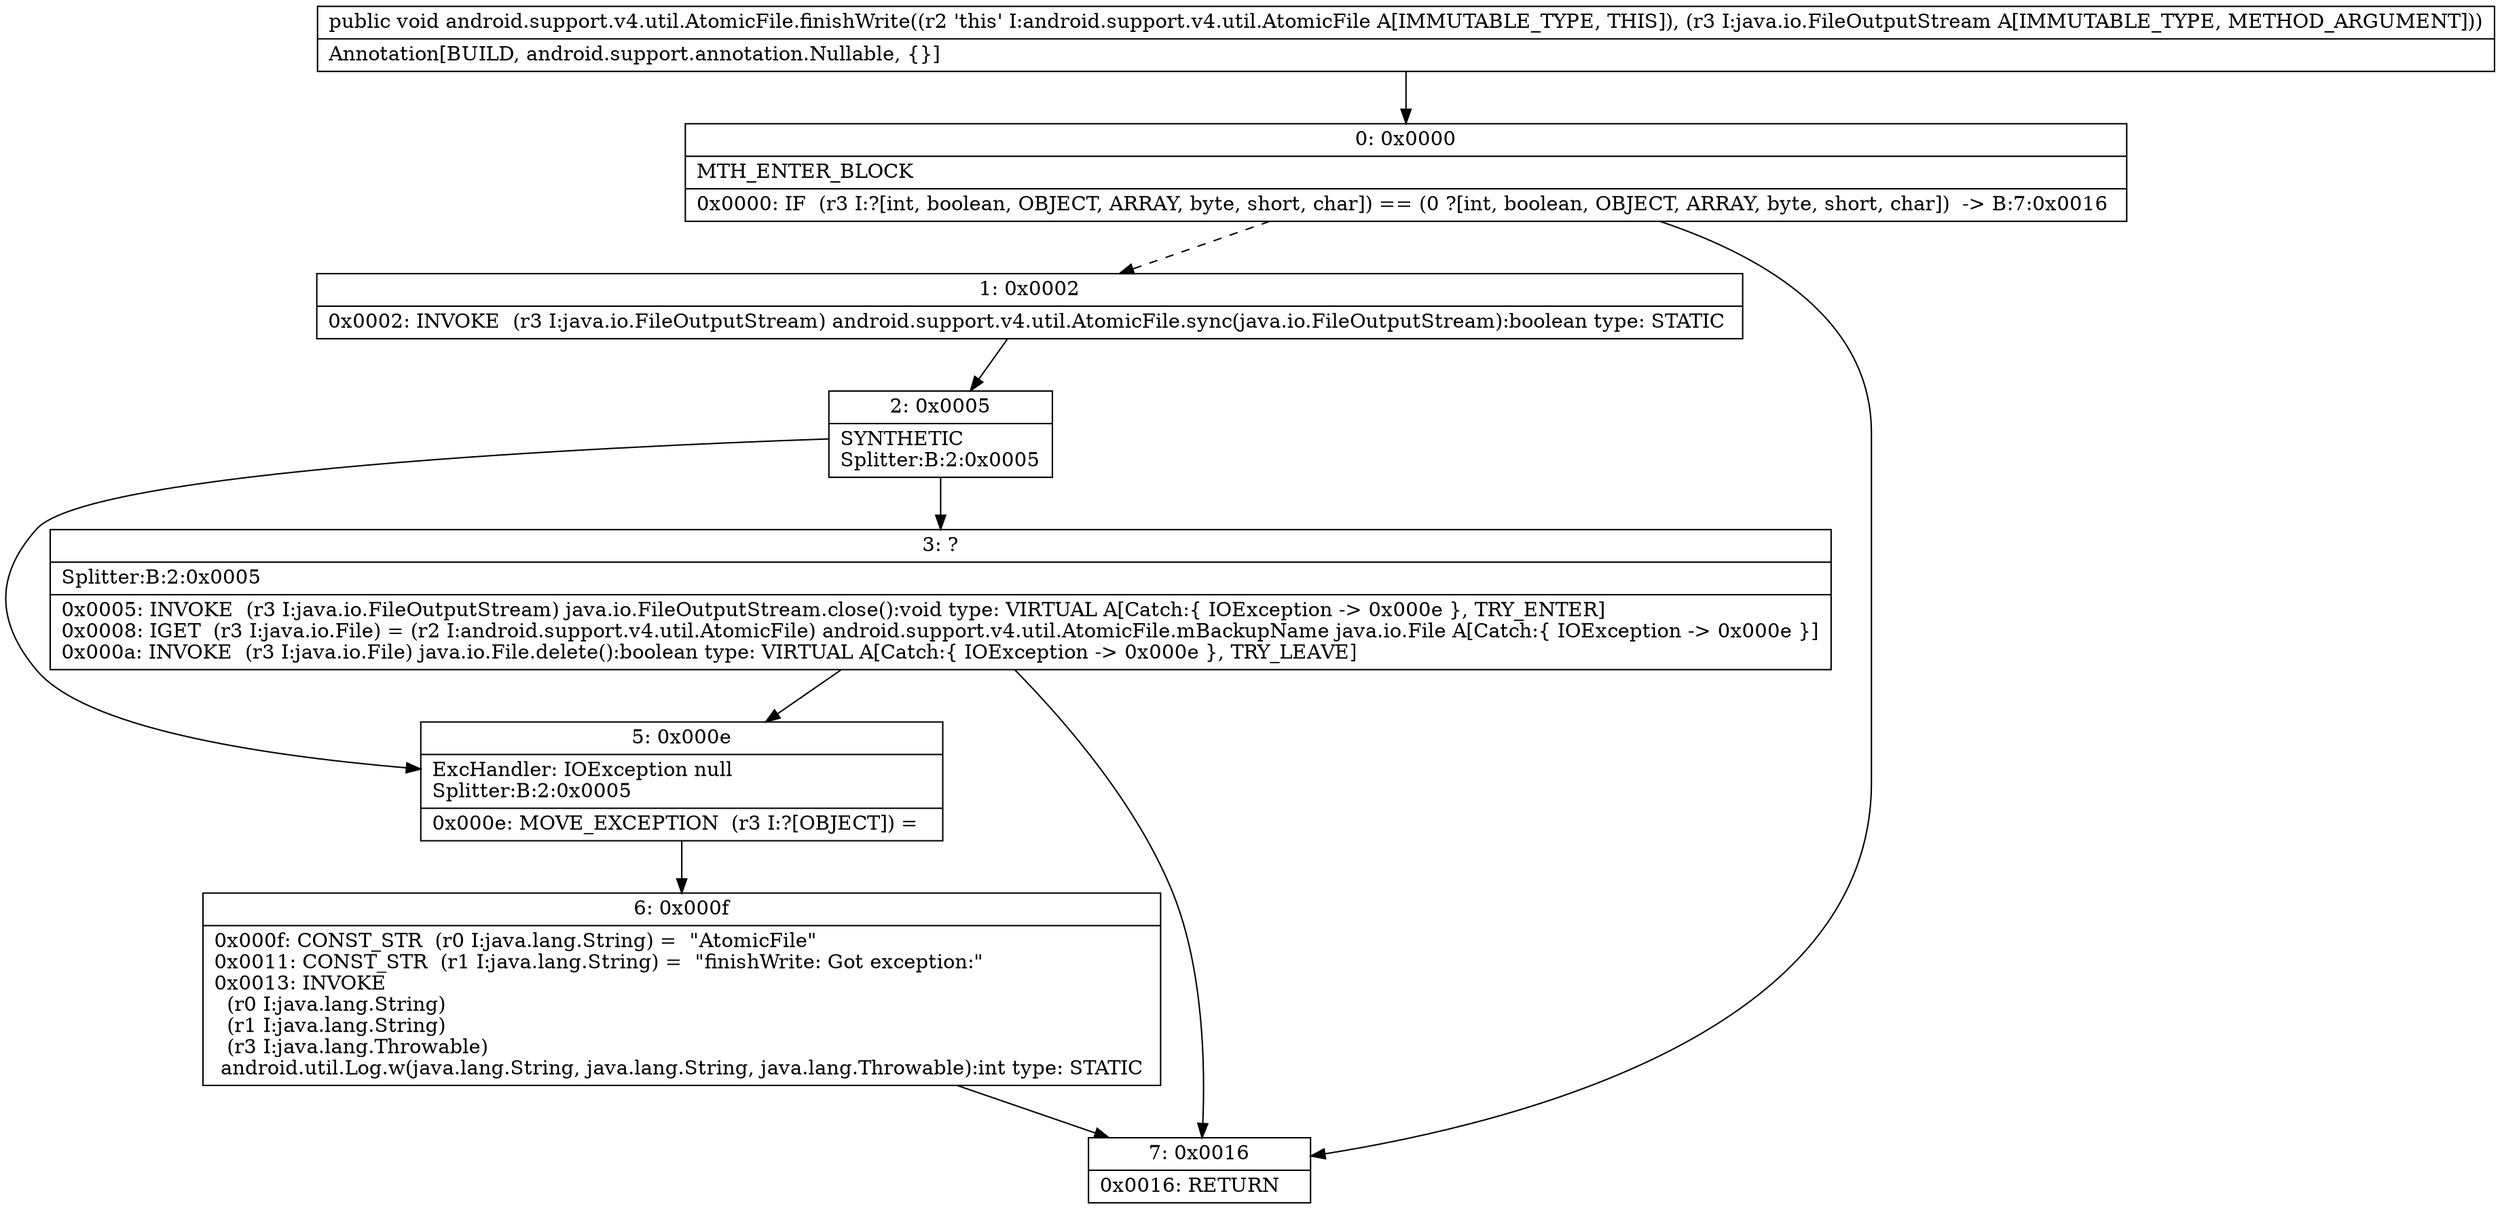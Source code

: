 digraph "CFG forandroid.support.v4.util.AtomicFile.finishWrite(Ljava\/io\/FileOutputStream;)V" {
Node_0 [shape=record,label="{0\:\ 0x0000|MTH_ENTER_BLOCK\l|0x0000: IF  (r3 I:?[int, boolean, OBJECT, ARRAY, byte, short, char]) == (0 ?[int, boolean, OBJECT, ARRAY, byte, short, char])  \-\> B:7:0x0016 \l}"];
Node_1 [shape=record,label="{1\:\ 0x0002|0x0002: INVOKE  (r3 I:java.io.FileOutputStream) android.support.v4.util.AtomicFile.sync(java.io.FileOutputStream):boolean type: STATIC \l}"];
Node_2 [shape=record,label="{2\:\ 0x0005|SYNTHETIC\lSplitter:B:2:0x0005\l}"];
Node_3 [shape=record,label="{3\:\ ?|Splitter:B:2:0x0005\l|0x0005: INVOKE  (r3 I:java.io.FileOutputStream) java.io.FileOutputStream.close():void type: VIRTUAL A[Catch:\{ IOException \-\> 0x000e \}, TRY_ENTER]\l0x0008: IGET  (r3 I:java.io.File) = (r2 I:android.support.v4.util.AtomicFile) android.support.v4.util.AtomicFile.mBackupName java.io.File A[Catch:\{ IOException \-\> 0x000e \}]\l0x000a: INVOKE  (r3 I:java.io.File) java.io.File.delete():boolean type: VIRTUAL A[Catch:\{ IOException \-\> 0x000e \}, TRY_LEAVE]\l}"];
Node_5 [shape=record,label="{5\:\ 0x000e|ExcHandler: IOException null\lSplitter:B:2:0x0005\l|0x000e: MOVE_EXCEPTION  (r3 I:?[OBJECT]) =  \l}"];
Node_6 [shape=record,label="{6\:\ 0x000f|0x000f: CONST_STR  (r0 I:java.lang.String) =  \"AtomicFile\" \l0x0011: CONST_STR  (r1 I:java.lang.String) =  \"finishWrite: Got exception:\" \l0x0013: INVOKE  \l  (r0 I:java.lang.String)\l  (r1 I:java.lang.String)\l  (r3 I:java.lang.Throwable)\l android.util.Log.w(java.lang.String, java.lang.String, java.lang.Throwable):int type: STATIC \l}"];
Node_7 [shape=record,label="{7\:\ 0x0016|0x0016: RETURN   \l}"];
MethodNode[shape=record,label="{public void android.support.v4.util.AtomicFile.finishWrite((r2 'this' I:android.support.v4.util.AtomicFile A[IMMUTABLE_TYPE, THIS]), (r3 I:java.io.FileOutputStream A[IMMUTABLE_TYPE, METHOD_ARGUMENT]))  | Annotation[BUILD, android.support.annotation.Nullable, \{\}]\l}"];
MethodNode -> Node_0;
Node_0 -> Node_1[style=dashed];
Node_0 -> Node_7;
Node_1 -> Node_2;
Node_2 -> Node_3;
Node_2 -> Node_5;
Node_3 -> Node_5;
Node_3 -> Node_7;
Node_5 -> Node_6;
Node_6 -> Node_7;
}

